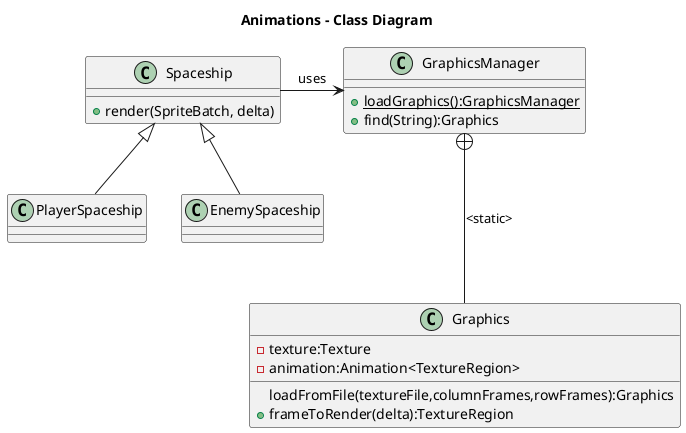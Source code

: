 @startuml

title Animations - Class Diagram


class GraphicsManager {
    +{static} loadGraphics():GraphicsManager
    +find(String):Graphics
}

class Graphics {
 -texture:Texture
 -animation:Animation<TextureRegion>
 loadFromFile(textureFile,columnFrames,rowFrames):Graphics
 +frameToRender(delta):TextureRegion
}

GraphicsManager +-down-- Graphics : <static>

class Spaceship{
  +render(SpriteBatch, delta)
}
class PlayerSpaceship
class EnemySpaceship

Spaceship <|-- PlayerSpaceship 
Spaceship <|-- EnemySpaceship

Spaceship -> GraphicsManager : uses
 
@enduml
